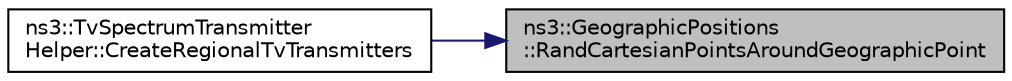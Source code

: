 digraph "ns3::GeographicPositions::RandCartesianPointsAroundGeographicPoint"
{
 // LATEX_PDF_SIZE
  edge [fontname="Helvetica",fontsize="10",labelfontname="Helvetica",labelfontsize="10"];
  node [fontname="Helvetica",fontsize="10",shape=record];
  rankdir="RL";
  Node1 [label="ns3::GeographicPositions\l::RandCartesianPointsAroundGeographicPoint",height=0.2,width=0.4,color="black", fillcolor="grey75", style="filled", fontcolor="black",tooltip="Generates uniformly distributed random points (in ECEF Cartesian coordinates) within a given altitude..."];
  Node1 -> Node2 [dir="back",color="midnightblue",fontsize="10",style="solid",fontname="Helvetica"];
  Node2 [label="ns3::TvSpectrumTransmitter\lHelper::CreateRegionalTvTransmitters",height=0.2,width=0.4,color="black", fillcolor="white", style="filled",URL="$classns3_1_1_tv_spectrum_transmitter_helper.html#aebb24cb396c43e4f0355c04b2506bb35",tooltip="Generates and installs (starts transmission on the spectrum channel) a random number of TV transmitte..."];
}
